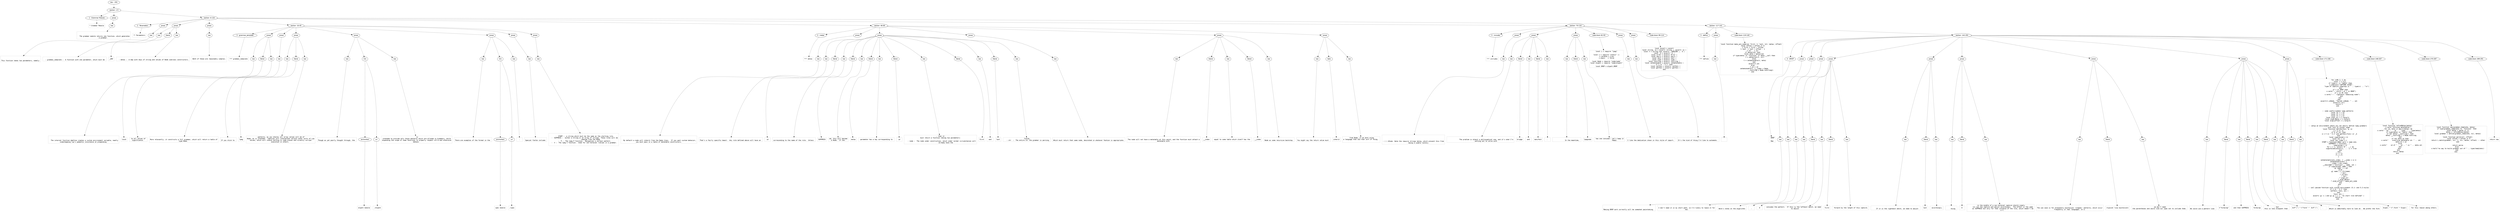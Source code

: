 digraph hierarchy {

node [fontname=Helvetica]
edge [style=dashed]

doc_0 [label="doc - 291"]


doc_0 -> { section_1}
{rank=same; section_1}

section_1 [label="section: 1-5"]


section_1 -> { header_2 prose_3 section_4}
{rank=same; header_2 prose_3 section_4}

header_2 [label="1 : Grammar Module"]

prose_3 [label="prose"]

section_4 [label="section: 6-116"]


header_2 -> leaf_5
leaf_5  [color=Gray,shape=rectangle,fontname=Inconsolata,label="* Grammar Module"]
prose_3 -> { raw_6}
{rank=same; raw_6}

raw_6 [label="raw"]


raw_6 -> leaf_7
leaf_7  [color=Gray,shape=rectangle,fontname=Inconsolata,label="

  The grammar module returns one function, which generates
a grammar. 
"]
section_4 -> { header_8 prose_9 prose_10 prose_11 section_12 section_13 section_14 section_15}
{rank=same; header_8 prose_9 prose_10 prose_11 section_12 section_13 section_14 section_15}

header_8 [label="2 : Parameters"]

prose_9 [label="prose"]

prose_10 [label="prose"]

prose_11 [label="prose"]

section_12 [label="section: 16-45"]

section_13 [label="section: 46-69"]

section_14 [label="section: 70-116"]

section_15 [label="section: 117-141"]


header_8 -> leaf_16
leaf_16  [color=Gray,shape=rectangle,fontname=Inconsolata,label="** Parameters"]
prose_9 -> { raw_17}
{rank=same; raw_17}

raw_17 [label="raw"]


raw_17 -> leaf_18
leaf_18  [color=Gray,shape=rectangle,fontname=Inconsolata,label="

This function takes two parameters, namely:
"]
prose_10 -> { raw_19 literal_20 raw_21}
{rank=same; raw_19 literal_20 raw_21}

raw_19 [label="raw"]

literal_20 [label="literal"]

raw_21 [label="raw"]


raw_19 -> leaf_22
leaf_22  [color=Gray,shape=rectangle,fontname=Inconsolata,label="
  - grammar_template :  A function with one parameter, which must be "]
literal_20 -> leaf_23
leaf_23  [color=Gray,shape=rectangle,fontname=Inconsolata,label="_ENV"]
raw_21 -> leaf_24
leaf_24  [color=Gray,shape=rectangle,fontname=Inconsolata,label=".
  - metas :  A map with keys of string and values of Node subclass constructors.
"]
prose_11 -> { raw_25}
{rank=same; raw_25}

raw_25 [label="raw"]


raw_25 -> leaf_26
leaf_26  [color=Gray,shape=rectangle,fontname=Inconsolata,label="
Both of these are reasonably complex.

"]
section_12 -> { header_27 prose_28 prose_29 prose_30 prose_31 prose_32 prose_33 prose_34}
{rank=same; header_27 prose_28 prose_29 prose_30 prose_31 prose_32 prose_33 prose_34}

header_27 [label="3 : grammar_template"]

prose_28 [label="prose"]

prose_29 [label="prose"]

prose_30 [label="prose"]

prose_31 [label="prose"]

prose_32 [label="prose"]

prose_33 [label="prose"]

prose_34 [label="prose"]


header_27 -> leaf_35
leaf_35  [color=Gray,shape=rectangle,fontname=Inconsolata,label="*** grammar_template"]
prose_28 -> { raw_36 literal_37 raw_38}
{rank=same; raw_36 literal_37 raw_38}

raw_36 [label="raw"]

literal_37 [label="literal"]

raw_38 [label="raw"]


raw_36 -> leaf_39
leaf_39  [color=Gray,shape=rectangle,fontname=Inconsolata,label="

  The internal function @define creates a custom environment variable, neatly
sidestepping lua's pedantic insistance on prepending "]
literal_37 -> leaf_40
leaf_40  [color=Gray,shape=rectangle,fontname=Inconsolata,label="local"]
raw_38 -> leaf_41
leaf_41  [color=Gray,shape=rectangle,fontname=Inconsolata,label=" to all values of 
significance. 
"]
prose_29 -> { raw_42}
{rank=same; raw_42}

raw_42 [label="raw"]


raw_42 -> leaf_43
leaf_43  [color=Gray,shape=rectangle,fontname=Inconsolata,label="
More relevantly, it constructs a full grammar, which will return a table of
type Node. 
"]
prose_30 -> { raw_44 literal_45 raw_46}
{rank=same; raw_44 literal_45 raw_46}

raw_44 [label="raw"]

literal_45 [label="literal"]

raw_46 [label="raw"]


raw_44 -> leaf_47
leaf_47  [color=Gray,shape=rectangle,fontname=Inconsolata,label="
If you stick to "]
literal_45 -> leaf_48
leaf_48  [color=Gray,shape=rectangle,fontname=Inconsolata,label="lpeg"]
raw_46 -> leaf_49
leaf_49  [color=Gray,shape=rectangle,fontname=Inconsolata,label=" patterns, as you should, all array values will be of
Node, as is intended.  Captures will interpolate various other sorts of Lua
values, which will induce halting in some places and silently corrupt
execution in others. 
"]
prose_31 -> { raw_50 link_51 raw_52}
{rank=same; raw_50 link_51 raw_52}

raw_50 [label="raw"]

link_51 [label="link"]

raw_52 [label="raw"]


raw_50 -> leaf_53
leaf_53  [color=Gray,shape=rectangle,fontname=Inconsolata,label="
Though as yet poorly thought through, the "]
link_51 -> { anchortext_54 url_55}
{rank=same; anchortext_54 url_55}

anchortext_54 [label="anchortext"]

url_55 [label="url"]


anchortext_54 -> leaf_56
leaf_56  [color=Gray,shape=rectangle,fontname=Inconsolata,label="elpatt module"]
url_55 -> leaf_57
leaf_57  [color=Gray,shape=rectangle,fontname=Inconsolata,label="./elpatt"]
raw_52 -> leaf_58
leaf_58  [color=Gray,shape=rectangle,fontname=Inconsolata,label=" is
intended to provide only those patterns which are allowed in Grammars, while
expanding the scope of some favorites to properly respect utf-8 and otherwise
behave. 
"]
prose_32 -> { raw_59 link_60 raw_61}
{rank=same; raw_59 link_60 raw_61}

raw_59 [label="raw"]

link_60 [label="link"]

raw_61 [label="raw"]


raw_59 -> leaf_62
leaf_62  [color=Gray,shape=rectangle,fontname=Inconsolata,label="
There are examples of the format in the "]
link_60 -> { anchortext_63 url_64}
{rank=same; anchortext_63 url_64}

anchortext_63 [label="anchortext"]

url_64 [label="url"]


anchortext_63 -> leaf_65
leaf_65  [color=Gray,shape=rectangle,fontname=Inconsolata,label="spec module"]
url_64 -> leaf_66
leaf_66  [color=Gray,shape=rectangle,fontname=Inconsolata,label="./spec"]
raw_61 -> leaf_67
leaf_67  [color=Gray,shape=rectangle,fontname=Inconsolata,label=".
"]
prose_33 -> { raw_68}
{rank=same; raw_68}

raw_68 [label="raw"]


raw_68 -> leaf_69
leaf_69  [color=Gray,shape=rectangle,fontname=Inconsolata,label="
Special fields include:
"]
prose_34 -> { raw_70}
{rank=same; raw_70}

raw_70 [label="raw"]


raw_70 -> leaf_71
leaf_71  [color=Gray,shape=rectangle,fontname=Inconsolata,label="
  -  START :  a string which must be the same as the starting rule.
  -  SUPPRESS :  either a string or an array of strings. These rules will be
                 removed from the Node. 
  -  P :  The lpeg P function.  Recognizes a certain pattern.
  -  V :  The lpeg V function.  Used for non-terminal rvalues in a grammar. 

"]
section_13 -> { header_72 prose_73 prose_74 prose_75 prose_76 prose_77}
{rank=same; header_72 prose_73 prose_74 prose_75 prose_76 prose_77}

header_72 [label="3 : metas"]

prose_73 [label="prose"]

prose_74 [label="prose"]

prose_75 [label="prose"]

prose_76 [label="prose"]

prose_77 [label="prose"]


header_72 -> leaf_78
leaf_78  [color=Gray,shape=rectangle,fontname=Inconsolata,label="*** metas"]
prose_73 -> { raw_79}
{rank=same; raw_79}

raw_79 [label="raw"]


raw_79 -> leaf_80
leaf_80  [color=Gray,shape=rectangle,fontname=Inconsolata,label="

  By default a node will inherit from the Node class.  If you want custom behavior,
you must pass in a table of metatable constructors.
"]
prose_74 -> { raw_81 literal_82 raw_83 literal_84 raw_85 literal_86 raw_87 literal_88 raw_89 literal_90 raw_91 literal_92 raw_93}
{rank=same; raw_81 literal_82 raw_83 literal_84 raw_85 literal_86 raw_87 literal_88 raw_89 literal_90 raw_91 literal_92 raw_93}

raw_81 [label="raw"]

literal_82 [label="literal"]

raw_83 [label="raw"]

literal_84 [label="literal"]

raw_85 [label="raw"]

literal_86 [label="literal"]

raw_87 [label="raw"]

literal_88 [label="literal"]

raw_89 [label="raw"]

literal_90 [label="literal"]

raw_91 [label="raw"]

literal_92 [label="literal"]

raw_93 [label="raw"]


raw_81 -> leaf_94
leaf_94  [color=Gray,shape=rectangle,fontname=Inconsolata,label="
That's a fairly specific beast.  Any rule defined above will have an "]
literal_82 -> leaf_95
leaf_95  [color=Gray,shape=rectangle,fontname=Inconsolata,label="id"]
raw_83 -> leaf_96
leaf_96  [color=Gray,shape=rectangle,fontname=Inconsolata,label="
corresonding to the name of the rule.  Unless "]
literal_84 -> leaf_97
leaf_97  [color=Gray,shape=rectangle,fontname=Inconsolata,label="SUPPRESS"]
raw_85 -> leaf_98
leaf_98  [color=Gray,shape=rectangle,fontname=Inconsolata,label="ed, this will become
a Node.  If the "]
literal_86 -> leaf_99
leaf_99  [color=Gray,shape=rectangle,fontname=Inconsolata,label="metas"]
raw_87 -> leaf_100
leaf_100  [color=Gray,shape=rectangle,fontname=Inconsolata,label=" parameter has a key corresponding to "]
literal_88 -> leaf_101
leaf_101  [color=Gray,shape=rectangle,fontname=Inconsolata,label="id"]
raw_89 -> leaf_102
leaf_102  [color=Gray,shape=rectangle,fontname=Inconsolata,label=", then it
must return a function taking two parameters:
   
   - node :  The node under construction, which under normal circumstances will
             already have the "]
literal_90 -> leaf_103
leaf_103  [color=Gray,shape=rectangle,fontname=Inconsolata,label="first"]
raw_91 -> leaf_104
leaf_104  [color=Gray,shape=rectangle,fontname=Inconsolata,label=" and "]
literal_92 -> leaf_105
leaf_105  [color=Gray,shape=rectangle,fontname=Inconsolata,label="last"]
raw_93 -> leaf_106
leaf_106  [color=Gray,shape=rectangle,fontname=Inconsolata,label=" fields.
   - str  :  The entire str the grammar is parsing.
"]
prose_75 -> { raw_107}
{rank=same; raw_107}

raw_107 [label="raw"]


raw_107 -> leaf_108
leaf_108  [color=Gray,shape=rectangle,fontname=Inconsolata,label="
Which must return that same node, decorated in whatever fashion is appropriate.
"]
prose_76 -> { raw_109 literal_110 raw_111 literal_112 raw_113}
{rank=same; raw_109 literal_110 raw_111 literal_112 raw_113}

raw_109 [label="raw"]

literal_110 [label="literal"]

raw_111 [label="raw"]

literal_112 [label="literal"]

raw_113 [label="raw"]


raw_109 -> leaf_114
leaf_114  [color=Gray,shape=rectangle,fontname=Inconsolata,label="
The node will not have a metatable at this point, and the function must attach a
metatable with "]
literal_110 -> leaf_115
leaf_115  [color=Gray,shape=rectangle,fontname=Inconsolata,label="__index"]
raw_111 -> leaf_116
leaf_116  [color=Gray,shape=rectangle,fontname=Inconsolata,label=" equal to some table which itself has the "]
literal_112 -> leaf_117
leaf_117  [color=Gray,shape=rectangle,fontname=Inconsolata,label="__index"]
raw_113 -> leaf_118
leaf_118  [color=Gray,shape=rectangle,fontname=Inconsolata,label="
Node as some recursive backstop.
"]
prose_77 -> { raw_119 italic_120 raw_121}
{rank=same; raw_119 italic_120 raw_121}

raw_119 [label="raw"]

italic_120 [label="italic"]

raw_121 [label="raw"]


raw_119 -> leaf_122
leaf_122  [color=Gray,shape=rectangle,fontname=Inconsolata,label="
You might say the return value must "]
italic_120 -> leaf_123
leaf_123  [color=Gray,shape=rectangle,fontname=Inconsolata,label="inherit"]
raw_121 -> leaf_124
leaf_124  [color=Gray,shape=rectangle,fontname=Inconsolata,label=" from Node, if we were using
a language that did that sort of thing. 

"]
section_14 -> { header_125 prose_126 prose_127 prose_128 codeblock_129 prose_130 prose_131 codeblock_132}
{rank=same; header_125 prose_126 prose_127 prose_128 codeblock_129 prose_130 prose_131 codeblock_132}

header_125 [label="3 : includes"]

prose_126 [label="prose"]

prose_127 [label="prose"]

prose_128 [label="prose"]

codeblock_129 [label="code block 82-93"]

prose_130 [label="prose"]

prose_131 [label="prose"]

codeblock_132 [label="code block 99-114"]


header_125 -> leaf_133
leaf_133  [color=Gray,shape=rectangle,fontname=Inconsolata,label="*** includes"]
prose_126 -> { raw_134}
{rank=same; raw_134}

raw_134 [label="raw"]


raw_134 -> leaf_135
leaf_135  [color=Gray,shape=rectangle,fontname=Inconsolata,label="


- [ ] #todo  Note the require strings below, which prevent this from
             being a usable library. 
"]
prose_127 -> { raw_136 literal_137 raw_138 literal_139 raw_140}
{rank=same; raw_136 literal_137 raw_138 literal_139 raw_140}

raw_136 [label="raw"]

literal_137 [label="literal"]

raw_138 [label="raw"]

literal_139 [label="literal"]

raw_140 [label="raw"]


raw_136 -> leaf_141
leaf_141  [color=Gray,shape=rectangle,fontname=Inconsolata,label="
             The problem is almost a philosophical one, and it's what I'm
             setting out to solve with "]
literal_137 -> leaf_142
leaf_142  [color=Gray,shape=rectangle,fontname=Inconsolata,label="bridge"]
raw_138 -> leaf_143
leaf_143  [color=Gray,shape=rectangle,fontname=Inconsolata,label=" and "]
literal_139 -> leaf_144
leaf_144  [color=Gray,shape=rectangle,fontname=Inconsolata,label="manifest"]
raw_140 -> leaf_145
leaf_145  [color=Gray,shape=rectangle,fontname=Inconsolata,label=". 
"]
prose_128 -> { raw_146 literal_147 raw_148}
{rank=same; raw_146 literal_147 raw_148}

raw_146 [label="raw"]

literal_147 [label="literal"]

raw_148 [label="raw"]


raw_146 -> leaf_149
leaf_149  [color=Gray,shape=rectangle,fontname=Inconsolata,label="
             In the meantime, "]
literal_147 -> leaf_150
leaf_150  [color=Gray,shape=rectangle,fontname=Inconsolata,label="lpegnode"]
raw_148 -> leaf_151
leaf_151  [color=Gray,shape=rectangle,fontname=Inconsolata,label=" has one consumer. Let's keep it
             happy. 
"]
codeblock_129 -> leaf_152
leaf_152  [color=Gray,shape=rectangle,fontname=Inconsolata,label="local L = require \"lpeg\"

local s = require \"status\" ()
s.verbose = true
s.angry   = false

local Node = require \"node/node\"
local elpatt = require \"node/elpatt\"

local DROP = elpatt.DROP"]
prose_130 -> { raw_153}
{rank=same; raw_153}

raw_153 [label="raw"]


raw_153 -> leaf_154
leaf_154  [color=Gray,shape=rectangle,fontname=Inconsolata,label="
I like the dedication shown in this style of import.
"]
prose_131 -> { raw_155}
{rank=same; raw_155}

raw_155 [label="raw"]


raw_155 -> leaf_156
leaf_156  [color=Gray,shape=rectangle,fontname=Inconsolata,label="
It's the kind of thing I'd like to automate. 
"]
codeblock_132 -> leaf_157
leaf_157  [color=Gray,shape=rectangle,fontname=Inconsolata,label="local assert = assert
local string, io = assert( string ), assert( io )
local V = string.sub( assert( _VERSION ), -4 )
local _G = assert( _G )
local error = assert( error )
local pairs = assert( pairs )
local next = assert( next )
local type = assert( type )
local tostring = assert( tostring )
local setmetatable = assert( setmetatable )
if V == \" 5.1\" then
   local setfenv = assert( setfenv )
   local getfenv = assert( getfenv )
end"]
section_15 -> { header_158 prose_159 codeblock_160 section_161}
{rank=same; header_158 prose_159 codeblock_160 section_161}

header_158 [label="3 : define"]

prose_159 [label="prose"]

codeblock_160 [label="code block 119-140"]

section_161 [label="section: 142-291"]


header_158 -> leaf_162
leaf_162  [color=Gray,shape=rectangle,fontname=Inconsolata,label="*** define"]
prose_159 -> { raw_163}
{rank=same; raw_163}

raw_163 [label="raw"]


raw_163 -> leaf_164
leaf_164  [color=Gray,shape=rectangle,fontname=Inconsolata,label="
"]
codeblock_160 -> leaf_165
leaf_165  [color=Gray,shape=rectangle,fontname=Inconsolata,label="local function make_ast_node(id, first, t, last, str, metas, offset)
   local offset = offset or 0
   t.first = first + offset
   t.last  = last + offset - 1
   t.str   = str
   if metas[id] then
      local meta = metas[id]
      if type(meta) == \"function\" or meta.__call then
        t = metas[id](t, str)
      else
        t = setmetatable(t, meta)
      end
      assert(t.id)
   else
      t.id = id
       setmetatable(t, {__index = Node,
                     __tostring = Node.toString})
   end

"]
section_161 -> { header_166 prose_167 prose_168 prose_169 prose_170 prose_171 prose_172 prose_173 prose_174 prose_175 codeblock_176 codeblock_177 codeblock_178 codeblock_179}
{rank=same; header_166 prose_167 prose_168 prose_169 prose_170 prose_171 prose_172 prose_173 prose_174 prose_175 codeblock_176 codeblock_177 codeblock_178 codeblock_179}

header_166 [label="4 : DROP"]

prose_167 [label="prose"]

prose_168 [label="prose"]

prose_169 [label="prose"]

prose_170 [label="prose"]

prose_171 [label="prose"]

prose_172 [label="prose"]

prose_173 [label="prose"]

prose_174 [label="prose"]

prose_175 [label="prose"]

codeblock_176 [label="code block 171-246"]

codeblock_177 [label="code block 248-267"]

codeblock_178 [label="code block 270-287"]

codeblock_179 [label="code block 289-291"]


header_166 -> leaf_180
leaf_180  [color=Gray,shape=rectangle,fontname=Inconsolata,label=" DROP

Mak"]
prose_167 -> { raw_181}
{rank=same; raw_181}

raw_181 [label="raw"]


raw_181 -> leaf_182
leaf_182  [color=Gray,shape=rectangle,fontname=Inconsolata,label="

Making DROP work correctly will be somewhat painstaking. 
"]
prose_168 -> { raw_183}
{rank=same; raw_183}

raw_183 [label="raw"]


raw_183 -> leaf_184
leaf_184  [color=Gray,shape=rectangle,fontname=Inconsolata,label="
I don't need it in my short path, so I'm likely to leave it for
now.
"]
prose_169 -> { raw_185}
{rank=same; raw_185}

raw_185 [label="raw"]


raw_185 -> leaf_186
leaf_186  [color=Gray,shape=rectangle,fontname=Inconsolata,label="
Here's notes on the algorithm:
"]
prose_170 -> { raw_187 literal_188 raw_189 literal_190 raw_191}
{rank=same; raw_187 literal_188 raw_189 literal_190 raw_191}

raw_187 [label="raw"]

literal_188 [label="literal"]

raw_189 [label="raw"]

literal_190 [label="literal"]

raw_191 [label="raw"]


raw_187 -> leaf_192
leaf_192  [color=Gray,shape=rectangle,fontname=Inconsolata,label="
  -  "]
literal_188 -> leaf_193
leaf_193  [color=Gray,shape=rectangle,fontname=Inconsolata,label="D"]
raw_189 -> leaf_194
leaf_194  [color=Gray,shape=rectangle,fontname=Inconsolata,label=" consumes the pattern.  If this is the leftmost match, we need
     to adjust "]
literal_190 -> leaf_195
leaf_195  [color=Gray,shape=rectangle,fontname=Inconsolata,label="first"]
raw_191 -> leaf_196
leaf_196  [color=Gray,shape=rectangle,fontname=Inconsolata,label=" forward by the length of this capture.
"]
prose_171 -> { raw_197 literal_198 raw_199}
{rank=same; raw_197 literal_198 raw_199}

raw_197 [label="raw"]

literal_198 [label="literal"]

raw_199 [label="raw"]


raw_197 -> leaf_200
leaf_200  [color=Gray,shape=rectangle,fontname=Inconsolata,label="
     If it is the rightmost match, we need to adjust "]
literal_198 -> leaf_201
leaf_201  [color=Gray,shape=rectangle,fontname=Inconsolata,label="last"]
raw_199 -> leaf_202
leaf_202  [color=Gray,shape=rectangle,fontname=Inconsolata,label=" accordingly.
"]
prose_172 -> { raw_203 literal_204 raw_205}
{rank=same; raw_203 literal_204 raw_205}

raw_203 [label="raw"]

literal_204 [label="literal"]

raw_205 [label="raw"]


raw_203 -> leaf_206
leaf_206  [color=Gray,shape=rectangle,fontname=Inconsolata,label="
     Using "]
literal_204 -> leaf_207
leaf_207  [color=Gray,shape=rectangle,fontname=Inconsolata,label="D"]
raw_205 -> leaf_208
leaf_208  [color=Gray,shape=rectangle,fontname=Inconsolata,label=" in the middle of a non-terminal capture should simply
     nil out the capture and adjust accordingly.  The effect is the same
     as SUPPRESS but only for that instance of the rule, which needn't be
     a V. 
"]
prose_173 -> { raw_209 literal_210 raw_211}
{rank=same; raw_209 literal_210 raw_211}

raw_209 [label="raw"]

literal_210 [label="literal"]

raw_211 [label="raw"]


raw_209 -> leaf_212
leaf_212  [color=Gray,shape=rectangle,fontname=Inconsolata,label="
The use case is for eloquently expression 'wrapper' patterns, which occur
frequently in real languages. In a "]
literal_210 -> leaf_213
leaf_213  [color=Gray,shape=rectangle,fontname=Inconsolata,label="(typical lisp expression)"]
raw_211 -> leaf_214
leaf_214  [color=Gray,shape=rectangle,fontname=Inconsolata,label=" we don't need
the parentheses and would like our span not to include them.
"]
prose_174 -> { raw_215 literal_216 raw_217 literal_218 raw_219 literal_220 raw_221}
{rank=same; raw_215 literal_216 raw_217 literal_218 raw_219 literal_220 raw_221}

raw_215 [label="raw"]

literal_216 [label="literal"]

raw_217 [label="raw"]

literal_218 [label="literal"]

raw_219 [label="raw"]

literal_220 [label="literal"]

raw_221 [label="raw"]


raw_215 -> leaf_222
leaf_222  [color=Gray,shape=rectangle,fontname=Inconsolata,label="
We could use a pattern like "]
literal_216 -> leaf_223
leaf_223  [color=Gray,shape=rectangle,fontname=Inconsolata,label="V\"formwrap\""]
raw_217 -> leaf_224
leaf_224  [color=Gray,shape=rectangle,fontname=Inconsolata,label=" and then SUPPRESS "]
literal_218 -> leaf_225
leaf_225  [color=Gray,shape=rectangle,fontname=Inconsolata,label="formwrap"]
raw_219 -> leaf_226
leaf_226  [color=Gray,shape=rectangle,fontname=Inconsolata,label=", but
this is less eloquent than "]
literal_220 -> leaf_227
leaf_227  [color=Gray,shape=rectangle,fontname=Inconsolata,label="D(P\"(\") * V\"form\" *  D(P\")\")"]
raw_221 -> leaf_228
leaf_228  [color=Gray,shape=rectangle,fontname=Inconsolata,label=". 
"]
prose_175 -> { raw_229 literal_230 raw_231}
{rank=same; raw_229 literal_230 raw_231}

raw_229 [label="raw"]

literal_230 [label="literal"]

raw_231 [label="raw"]


raw_229 -> leaf_232
leaf_232  [color=Gray,shape=rectangle,fontname=Inconsolata,label="
Which is admittedly hard to look at.  We prefer the form"]
literal_230 -> leaf_233
leaf_233  [color=Gray,shape=rectangle,fontname=Inconsolata,label="D(pal) * V\":form\" * D(par)"]
raw_231 -> leaf_234
leaf_234  [color=Gray,shape=rectangle,fontname=Inconsolata,label=" for this reason among others.
"]
codeblock_176 -> leaf_235
leaf_235  [color=Gray,shape=rectangle,fontname=Inconsolata,label="   for i=#t,1,-1 do 
      local v = t[i] 
      if type(v) ~= \"table\" then
         s:complain(\"CAPTURE ISSUE\", 
                    \"type of capture subgroup is \" .. type(v) .. \"\\n\")
      end
      if v == DROP then
        s:verb(\"-- child v of t is DROP\")
        if i == #t then
          s:verb(\"---  rightmost remaining node\")
        end
      end 
   end
   assert(t.isNode, \"failed isNode: \" .. id)
   assert(t.str)
   return t
end


-- some useful/common lpeg patterns
local Cp = L.Cp
local Cc = L.Cc
local Ct = L.Ct
local arg1_str = L.Carg(1)
local arg2_metas = L.Carg(2)
local arg3_offset = L.Carg(3)


-- setup an environment where you can easily define lpeg grammars
-- with lots of syntax sugar
local function define(func, g, e)
  g = g or {}
  if e == nil then
    e = V == \" 5.1\" and getfenv(func) or _G
  end
  local suppressed = {}
  local env = {}
  local env_index = {
    START = function(name) g[1] = name end,
    SUPPRESS = function(...)
      suppressed = {}
      for i = 1, select('#', ...) do
        suppressed[select(i, ... )] = true
      end
    end,
    V = L.V,
    P = L.P,
  }

  setmetatable(env_index, { __index = e })
  setmetatable(env, {
    __index = env_index,
    __newindex = function( _, name, val )
      if suppressed[ name ] then
        g[ name ] = val
      else
        g[ name ] = (Cc(name) 
              * Cp() 
              * Ct(val)
              * Cp()
              * arg1_str
              * arg2_metas)
              * arg3_offset / make_ast_node
      end
    end
  })
  -- call passed function with custom environment (5.1- and 5.2-style)
  if V == \" 5.1\" then
    setfenv( func, env )
  end
  func( env )
  assert( g[ 1 ] and g[ g[ 1 ] ], \"no start rule defined\" )
  return g
end"]
codeblock_177 -> leaf_236
leaf_236  [color=Gray,shape=rectangle,fontname=Inconsolata,label="local function refineMetas(metas)
  s:verb(\"refining metatables\")
  for id, meta in pairs(metas) do
    s:verb(\"  id: \" .. id .. \" type: \" .. type(meta))
    if type(meta) == \"table\" then
      if not meta[\"__tostring\"] then
        meta[\"__tostring\"] = Node.toString
      end
      if not meta.id then
        s:verb(\"    inserting metatable id: \" .. id)
        meta.id = id
      else
        s:verb(\"    id of \" .. id .. \" is \" .. meta.id)
      end
    end
  end
  return metas
end"]
codeblock_178 -> leaf_237
leaf_237  [color=Gray,shape=rectangle,fontname=Inconsolata,label="local function new(grammar_template, metas)
  if type(grammar_template) == 'function' then
    local metas = metas or {}
    metas = refineMetas(metas)
    local grammar = define(grammar_template, nil, metas)

    local function parse(str, offset)
      local offset = offset or 0
      return L.match(grammar, str, 1, str, metas, offset) -- other 
    end

    return parse
  else
    s:halt(\"no way to build grammar out of \" .. type(template))
  end
end"]
codeblock_179 -> leaf_238
leaf_238  [color=Gray,shape=rectangle,fontname=Inconsolata,label="return new"]

}
